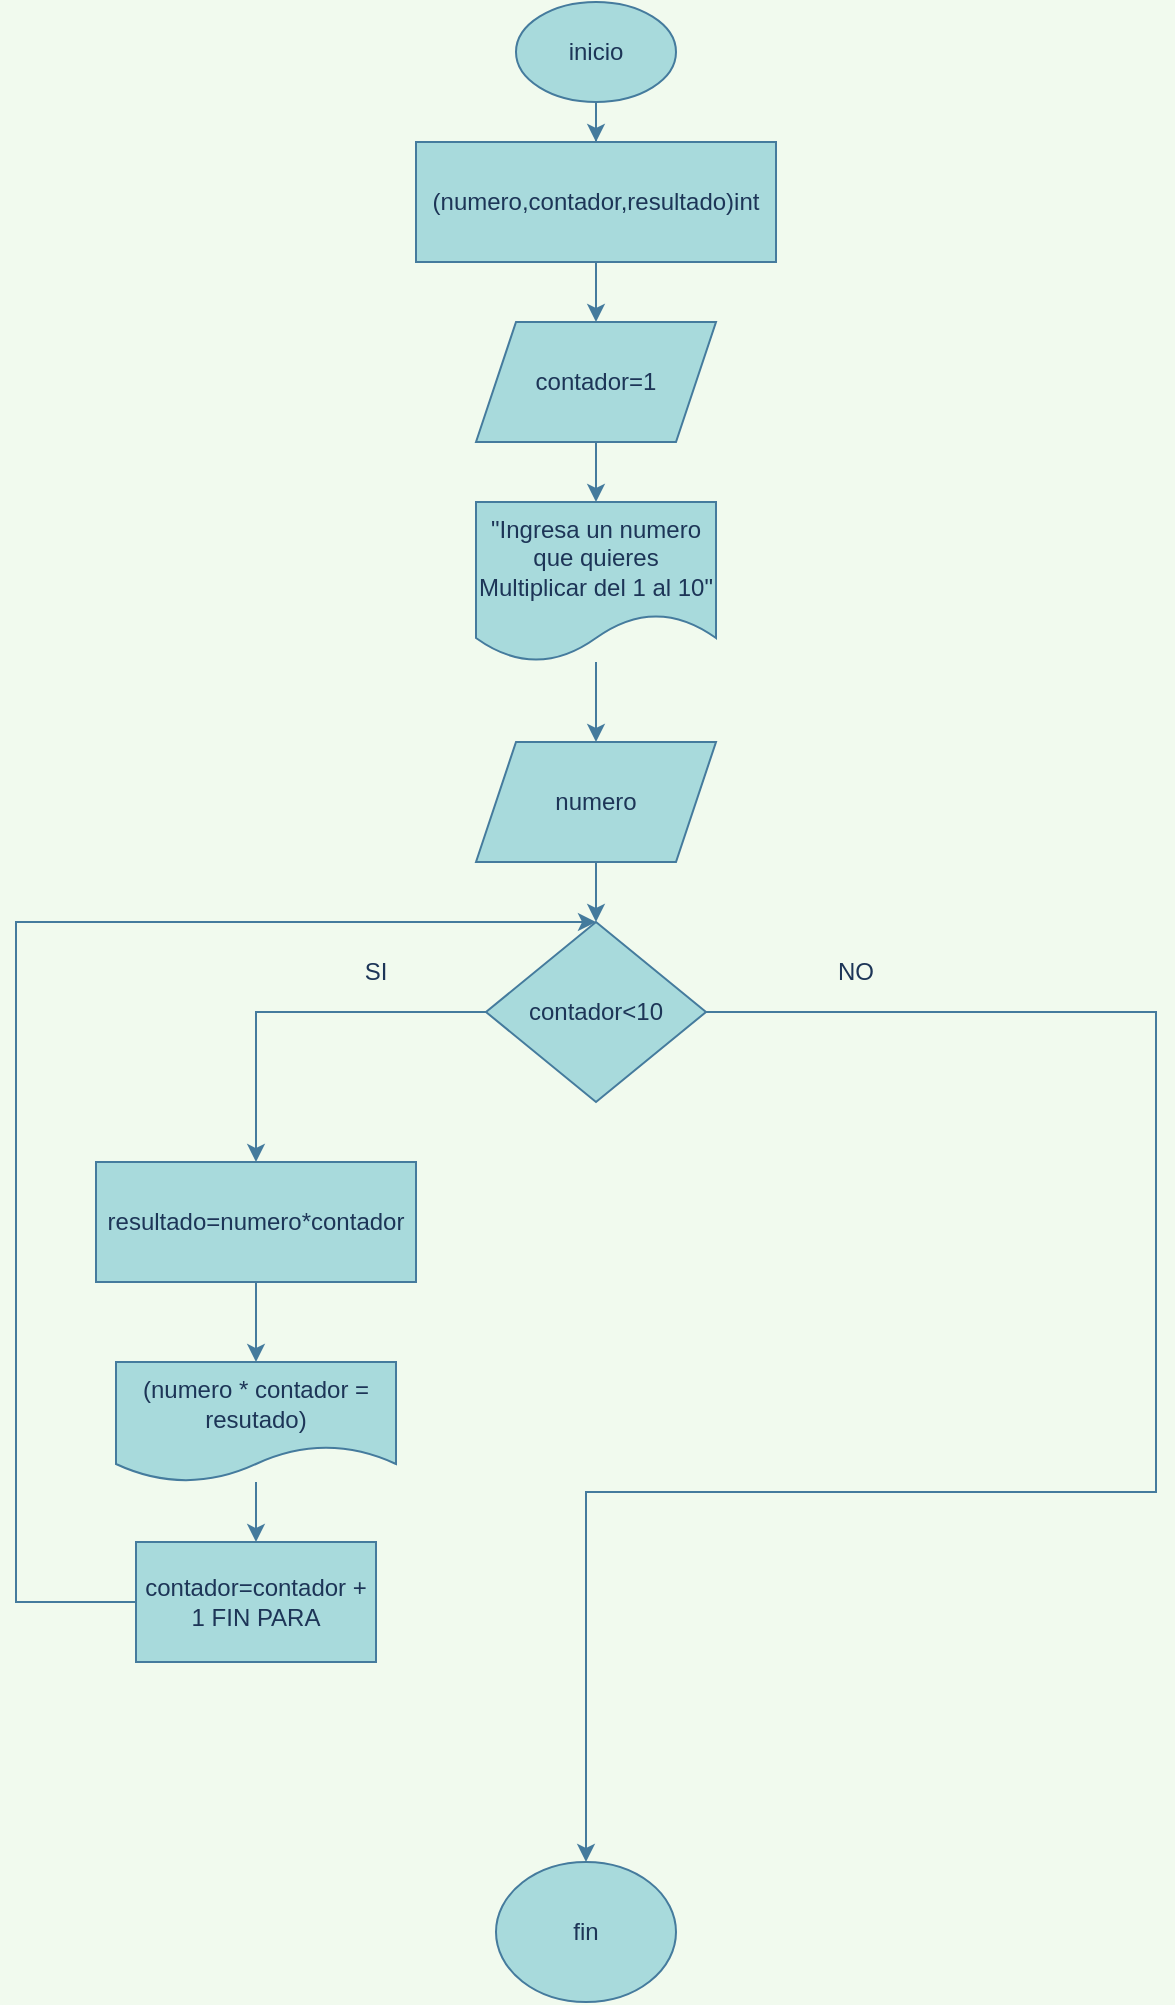 <mxfile version="20.2.7" type="github"><diagram id="96s4zU0fwqZR2n3-gekG" name="Página-1"><mxGraphModel dx="1422" dy="794" grid="1" gridSize="10" guides="1" tooltips="1" connect="1" arrows="1" fold="1" page="1" pageScale="1" pageWidth="850" pageHeight="1100" background="#F1FAEE" math="0" shadow="0"><root><mxCell id="0"/><mxCell id="1" parent="0"/><mxCell id="12F4Z8ML69mhW1Oxrf9N-3" value="" style="edgeStyle=orthogonalEdgeStyle;rounded=0;orthogonalLoop=1;jettySize=auto;html=1;labelBackgroundColor=#F1FAEE;strokeColor=#457B9D;fontColor=#1D3557;" parent="1" source="12F4Z8ML69mhW1Oxrf9N-1" target="12F4Z8ML69mhW1Oxrf9N-2" edge="1"><mxGeometry relative="1" as="geometry"/></mxCell><mxCell id="12F4Z8ML69mhW1Oxrf9N-1" value="inicio" style="ellipse;whiteSpace=wrap;html=1;fillColor=#A8DADC;strokeColor=#457B9D;fontColor=#1D3557;" parent="1" vertex="1"><mxGeometry x="320" y="20" width="80" height="50" as="geometry"/></mxCell><mxCell id="12F4Z8ML69mhW1Oxrf9N-5" value="" style="edgeStyle=orthogonalEdgeStyle;rounded=0;orthogonalLoop=1;jettySize=auto;html=1;labelBackgroundColor=#F1FAEE;strokeColor=#457B9D;fontColor=#1D3557;" parent="1" source="12F4Z8ML69mhW1Oxrf9N-2" target="12F4Z8ML69mhW1Oxrf9N-4" edge="1"><mxGeometry relative="1" as="geometry"/></mxCell><mxCell id="12F4Z8ML69mhW1Oxrf9N-2" value="(numero,contador,resultado)int" style="whiteSpace=wrap;html=1;fillColor=#A8DADC;strokeColor=#457B9D;fontColor=#1D3557;" parent="1" vertex="1"><mxGeometry x="270" y="90" width="180" height="60" as="geometry"/></mxCell><mxCell id="12F4Z8ML69mhW1Oxrf9N-7" value="" style="edgeStyle=orthogonalEdgeStyle;rounded=0;orthogonalLoop=1;jettySize=auto;html=1;labelBackgroundColor=#F1FAEE;strokeColor=#457B9D;fontColor=#1D3557;" parent="1" source="12F4Z8ML69mhW1Oxrf9N-4" target="12F4Z8ML69mhW1Oxrf9N-6" edge="1"><mxGeometry relative="1" as="geometry"/></mxCell><mxCell id="12F4Z8ML69mhW1Oxrf9N-4" value="contador=1" style="shape=parallelogram;perimeter=parallelogramPerimeter;whiteSpace=wrap;html=1;fixedSize=1;fillColor=#A8DADC;strokeColor=#457B9D;fontColor=#1D3557;" parent="1" vertex="1"><mxGeometry x="300" y="180" width="120" height="60" as="geometry"/></mxCell><mxCell id="12F4Z8ML69mhW1Oxrf9N-9" value="" style="edgeStyle=orthogonalEdgeStyle;rounded=0;orthogonalLoop=1;jettySize=auto;html=1;labelBackgroundColor=#F1FAEE;strokeColor=#457B9D;fontColor=#1D3557;" parent="1" source="12F4Z8ML69mhW1Oxrf9N-6" target="12F4Z8ML69mhW1Oxrf9N-8" edge="1"><mxGeometry relative="1" as="geometry"/></mxCell><mxCell id="12F4Z8ML69mhW1Oxrf9N-6" value="&quot;Ingresa un numero que quieres Multiplicar del 1 al 10&quot;" style="shape=document;whiteSpace=wrap;html=1;boundedLbl=1;fillColor=#A8DADC;strokeColor=#457B9D;fontColor=#1D3557;" parent="1" vertex="1"><mxGeometry x="300" y="270" width="120" height="80" as="geometry"/></mxCell><mxCell id="12F4Z8ML69mhW1Oxrf9N-11" value="" style="edgeStyle=orthogonalEdgeStyle;rounded=0;orthogonalLoop=1;jettySize=auto;html=1;labelBackgroundColor=#F1FAEE;strokeColor=#457B9D;fontColor=#1D3557;" parent="1" source="12F4Z8ML69mhW1Oxrf9N-8" target="12F4Z8ML69mhW1Oxrf9N-10" edge="1"><mxGeometry relative="1" as="geometry"/></mxCell><mxCell id="12F4Z8ML69mhW1Oxrf9N-8" value="numero" style="shape=parallelogram;perimeter=parallelogramPerimeter;whiteSpace=wrap;html=1;fixedSize=1;fillColor=#A8DADC;strokeColor=#457B9D;fontColor=#1D3557;" parent="1" vertex="1"><mxGeometry x="300" y="390" width="120" height="60" as="geometry"/></mxCell><mxCell id="12F4Z8ML69mhW1Oxrf9N-13" value="" style="edgeStyle=orthogonalEdgeStyle;rounded=0;orthogonalLoop=1;jettySize=auto;html=1;labelBackgroundColor=#F1FAEE;strokeColor=#457B9D;fontColor=#1D3557;" parent="1" source="12F4Z8ML69mhW1Oxrf9N-10" target="12F4Z8ML69mhW1Oxrf9N-12" edge="1"><mxGeometry relative="1" as="geometry"/></mxCell><mxCell id="12F4Z8ML69mhW1Oxrf9N-26" style="edgeStyle=orthogonalEdgeStyle;rounded=0;orthogonalLoop=1;jettySize=auto;html=1;fontColor=#1D3557;strokeColor=#457B9D;fillColor=#A8DADC;" parent="1" source="12F4Z8ML69mhW1Oxrf9N-10" target="12F4Z8ML69mhW1Oxrf9N-20" edge="1"><mxGeometry relative="1" as="geometry"><Array as="points"><mxPoint x="640" y="525"/><mxPoint x="640" y="765"/><mxPoint x="355" y="765"/></Array></mxGeometry></mxCell><mxCell id="12F4Z8ML69mhW1Oxrf9N-10" value="contador&amp;lt;10" style="rhombus;whiteSpace=wrap;html=1;fillColor=#A8DADC;strokeColor=#457B9D;fontColor=#1D3557;" parent="1" vertex="1"><mxGeometry x="305" y="480" width="110" height="90" as="geometry"/></mxCell><mxCell id="12F4Z8ML69mhW1Oxrf9N-15" value="" style="edgeStyle=orthogonalEdgeStyle;rounded=0;orthogonalLoop=1;jettySize=auto;html=1;labelBackgroundColor=#F1FAEE;strokeColor=#457B9D;fontColor=#1D3557;" parent="1" source="12F4Z8ML69mhW1Oxrf9N-12" target="12F4Z8ML69mhW1Oxrf9N-14" edge="1"><mxGeometry relative="1" as="geometry"/></mxCell><mxCell id="12F4Z8ML69mhW1Oxrf9N-12" value="resultado=numero*contador" style="whiteSpace=wrap;html=1;fillColor=#A8DADC;strokeColor=#457B9D;fontColor=#1D3557;" parent="1" vertex="1"><mxGeometry x="110" y="600" width="160" height="60" as="geometry"/></mxCell><mxCell id="12F4Z8ML69mhW1Oxrf9N-17" value="" style="edgeStyle=orthogonalEdgeStyle;rounded=0;orthogonalLoop=1;jettySize=auto;html=1;labelBackgroundColor=#F1FAEE;strokeColor=#457B9D;fontColor=#1D3557;" parent="1" source="12F4Z8ML69mhW1Oxrf9N-14" target="12F4Z8ML69mhW1Oxrf9N-16" edge="1"><mxGeometry relative="1" as="geometry"/></mxCell><mxCell id="12F4Z8ML69mhW1Oxrf9N-14" value="(numero * contador = resutado)" style="shape=document;whiteSpace=wrap;html=1;boundedLbl=1;fillColor=#A8DADC;strokeColor=#457B9D;fontColor=#1D3557;" parent="1" vertex="1"><mxGeometry x="120" y="700" width="140" height="60" as="geometry"/></mxCell><mxCell id="12F4Z8ML69mhW1Oxrf9N-23" style="edgeStyle=orthogonalEdgeStyle;rounded=0;orthogonalLoop=1;jettySize=auto;html=1;labelBackgroundColor=#F1FAEE;strokeColor=#457B9D;fontColor=#1D3557;" parent="1" source="12F4Z8ML69mhW1Oxrf9N-16" edge="1"><mxGeometry relative="1" as="geometry"><mxPoint x="360" y="480" as="targetPoint"/><Array as="points"><mxPoint x="70" y="820"/></Array></mxGeometry></mxCell><mxCell id="12F4Z8ML69mhW1Oxrf9N-16" value="contador=contador + 1 FIN PARA" style="whiteSpace=wrap;html=1;fillColor=#A8DADC;strokeColor=#457B9D;fontColor=#1D3557;" parent="1" vertex="1"><mxGeometry x="130" y="790" width="120" height="60" as="geometry"/></mxCell><mxCell id="12F4Z8ML69mhW1Oxrf9N-20" value="fin" style="ellipse;whiteSpace=wrap;html=1;fillColor=#A8DADC;strokeColor=#457B9D;fontColor=#1D3557;" parent="1" vertex="1"><mxGeometry x="310" y="950" width="90" height="70" as="geometry"/></mxCell><mxCell id="12F4Z8ML69mhW1Oxrf9N-24" value="SI" style="text;html=1;strokeColor=none;fillColor=none;align=center;verticalAlign=middle;whiteSpace=wrap;rounded=0;fontColor=#1D3557;" parent="1" vertex="1"><mxGeometry x="220" y="490" width="60" height="30" as="geometry"/></mxCell><mxCell id="12F4Z8ML69mhW1Oxrf9N-25" value="NO" style="text;html=1;strokeColor=none;fillColor=none;align=center;verticalAlign=middle;whiteSpace=wrap;rounded=0;fontColor=#1D3557;" parent="1" vertex="1"><mxGeometry x="460" y="490" width="60" height="30" as="geometry"/></mxCell></root></mxGraphModel></diagram></mxfile>
